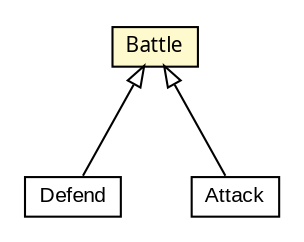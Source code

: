 #!/usr/local/bin/dot
#
# Class diagram 
# Generated by UMLGraph version 5.1 (http://www.umlgraph.org/)
#

digraph G {
	edge [fontname="arial",fontsize=10,labelfontname="arial",labelfontsize=10];
	node [fontname="arial",fontsize=10,shape=plaintext];
	nodesep=0.25;
	ranksep=0.5;
	// RiskGame.Defend
	c190 [label=<<table title="RiskGame.Defend" border="0" cellborder="1" cellspacing="0" cellpadding="2" port="p" href="./Defend.html">
		<tr><td><table border="0" cellspacing="0" cellpadding="1">
<tr><td align="center" balign="center"> Defend </td></tr>
		</table></td></tr>
		</table>>, fontname="arial", fontcolor="black", fontsize=10.0];
	// RiskGame.Battle
	c193 [label=<<table title="RiskGame.Battle" border="0" cellborder="1" cellspacing="0" cellpadding="2" port="p" bgcolor="lemonChiffon" href="./Battle.html">
		<tr><td><table border="0" cellspacing="0" cellpadding="1">
<tr><td align="center" balign="center"><font face="ariali"> Battle </font></td></tr>
		</table></td></tr>
		</table>>, fontname="arial", fontcolor="black", fontsize=10.0];
	// RiskGame.Attack
	c194 [label=<<table title="RiskGame.Attack" border="0" cellborder="1" cellspacing="0" cellpadding="2" port="p" href="./Attack.html">
		<tr><td><table border="0" cellspacing="0" cellpadding="1">
<tr><td align="center" balign="center"> Attack </td></tr>
		</table></td></tr>
		</table>>, fontname="arial", fontcolor="black", fontsize=10.0];
	//RiskGame.Defend extends RiskGame.Battle
	c193:p -> c190:p [dir=back,arrowtail=empty];
	//RiskGame.Attack extends RiskGame.Battle
	c193:p -> c194:p [dir=back,arrowtail=empty];
}

